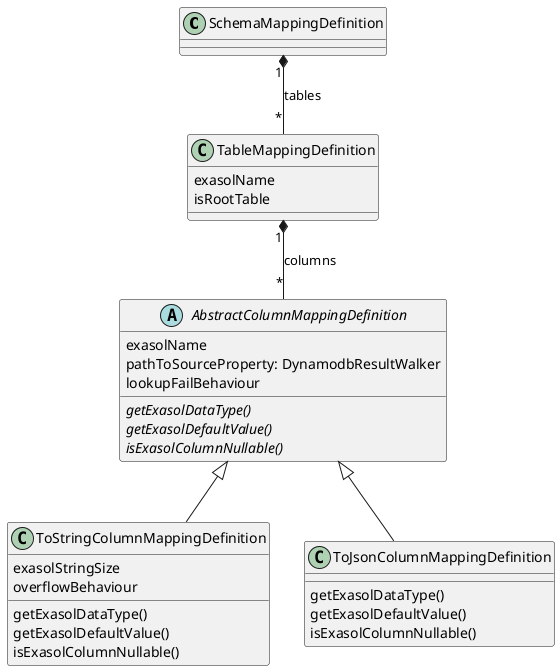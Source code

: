 @startuml
class SchemaMappingDefinition{

}

class TableMappingDefinition {
exasolName
isRootTable
}

abstract class AbstractColumnMappingDefinition {
exasolName
pathToSourceProperty: DynamodbResultWalker
lookupFailBehaviour
{abstract} getExasolDataType()
{abstract} getExasolDefaultValue()
{abstract} isExasolColumnNullable()
}

class ToStringColumnMappingDefinition {
exasolStringSize
overflowBehaviour
getExasolDataType()
getExasolDefaultValue()
isExasolColumnNullable()
}

class ToJsonColumnMappingDefinition {
getExasolDataType()
getExasolDefaultValue()
isExasolColumnNullable()
}


SchemaMappingDefinition "1" *-- "*" TableMappingDefinition: tables
TableMappingDefinition "1" *-- "*" AbstractColumnMappingDefinition: columns
AbstractColumnMappingDefinition <|-- ToStringColumnMappingDefinition
AbstractColumnMappingDefinition <|-- ToJsonColumnMappingDefinition
@enduml 


